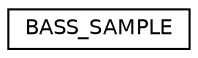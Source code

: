 digraph "Graphical Class Hierarchy"
{
 // LATEX_PDF_SIZE
  edge [fontname="Helvetica",fontsize="10",labelfontname="Helvetica",labelfontsize="10"];
  node [fontname="Helvetica",fontsize="10",shape=record];
  rankdir="LR";
  Node0 [label="BASS_SAMPLE",height=0.2,width=0.4,color="black", fillcolor="white", style="filled",URL="$struct_b_a_s_s___s_a_m_p_l_e.html",tooltip=" "];
}
